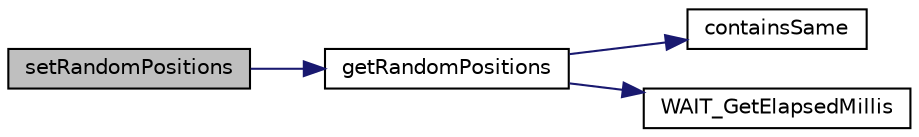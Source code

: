 digraph "setRandomPositions"
{
 // LATEX_PDF_SIZE
  edge [fontname="Helvetica",fontsize="10",labelfontname="Helvetica",labelfontsize="10"];
  node [fontname="Helvetica",fontsize="10",shape=record];
  rankdir="LR";
  Node1 [label="setRandomPositions",height=0.2,width=0.4,color="black", fillcolor="grey75", style="filled", fontcolor="black",tooltip=" "];
  Node1 -> Node2 [color="midnightblue",fontsize="10",style="solid",fontname="Helvetica"];
  Node2 [label="getRandomPositions",height=0.2,width=0.4,color="black", fillcolor="white", style="filled",URL="$dc/d78/ui_8c.html#a34d47d6acefa9f06e73a78f3ada34b0a",tooltip=" "];
  Node2 -> Node3 [color="midnightblue",fontsize="10",style="solid",fontname="Helvetica"];
  Node3 [label="containsSame",height=0.2,width=0.4,color="black", fillcolor="white", style="filled",URL="$dc/d78/ui_8c.html#ade15bcce6da144ebdd99be6df761d01e",tooltip=" "];
  Node2 -> Node4 [color="midnightblue",fontsize="10",style="solid",fontname="Helvetica"];
  Node4 [label="WAIT_GetElapsedMillis",height=0.2,width=0.4,color="black", fillcolor="white", style="filled",URL="$df/d7c/group__WAIT__Public__Functions.html#ga704472853537ff855081d868bf2460a4",tooltip="Get difference in milliseconds from parameter."];
}
